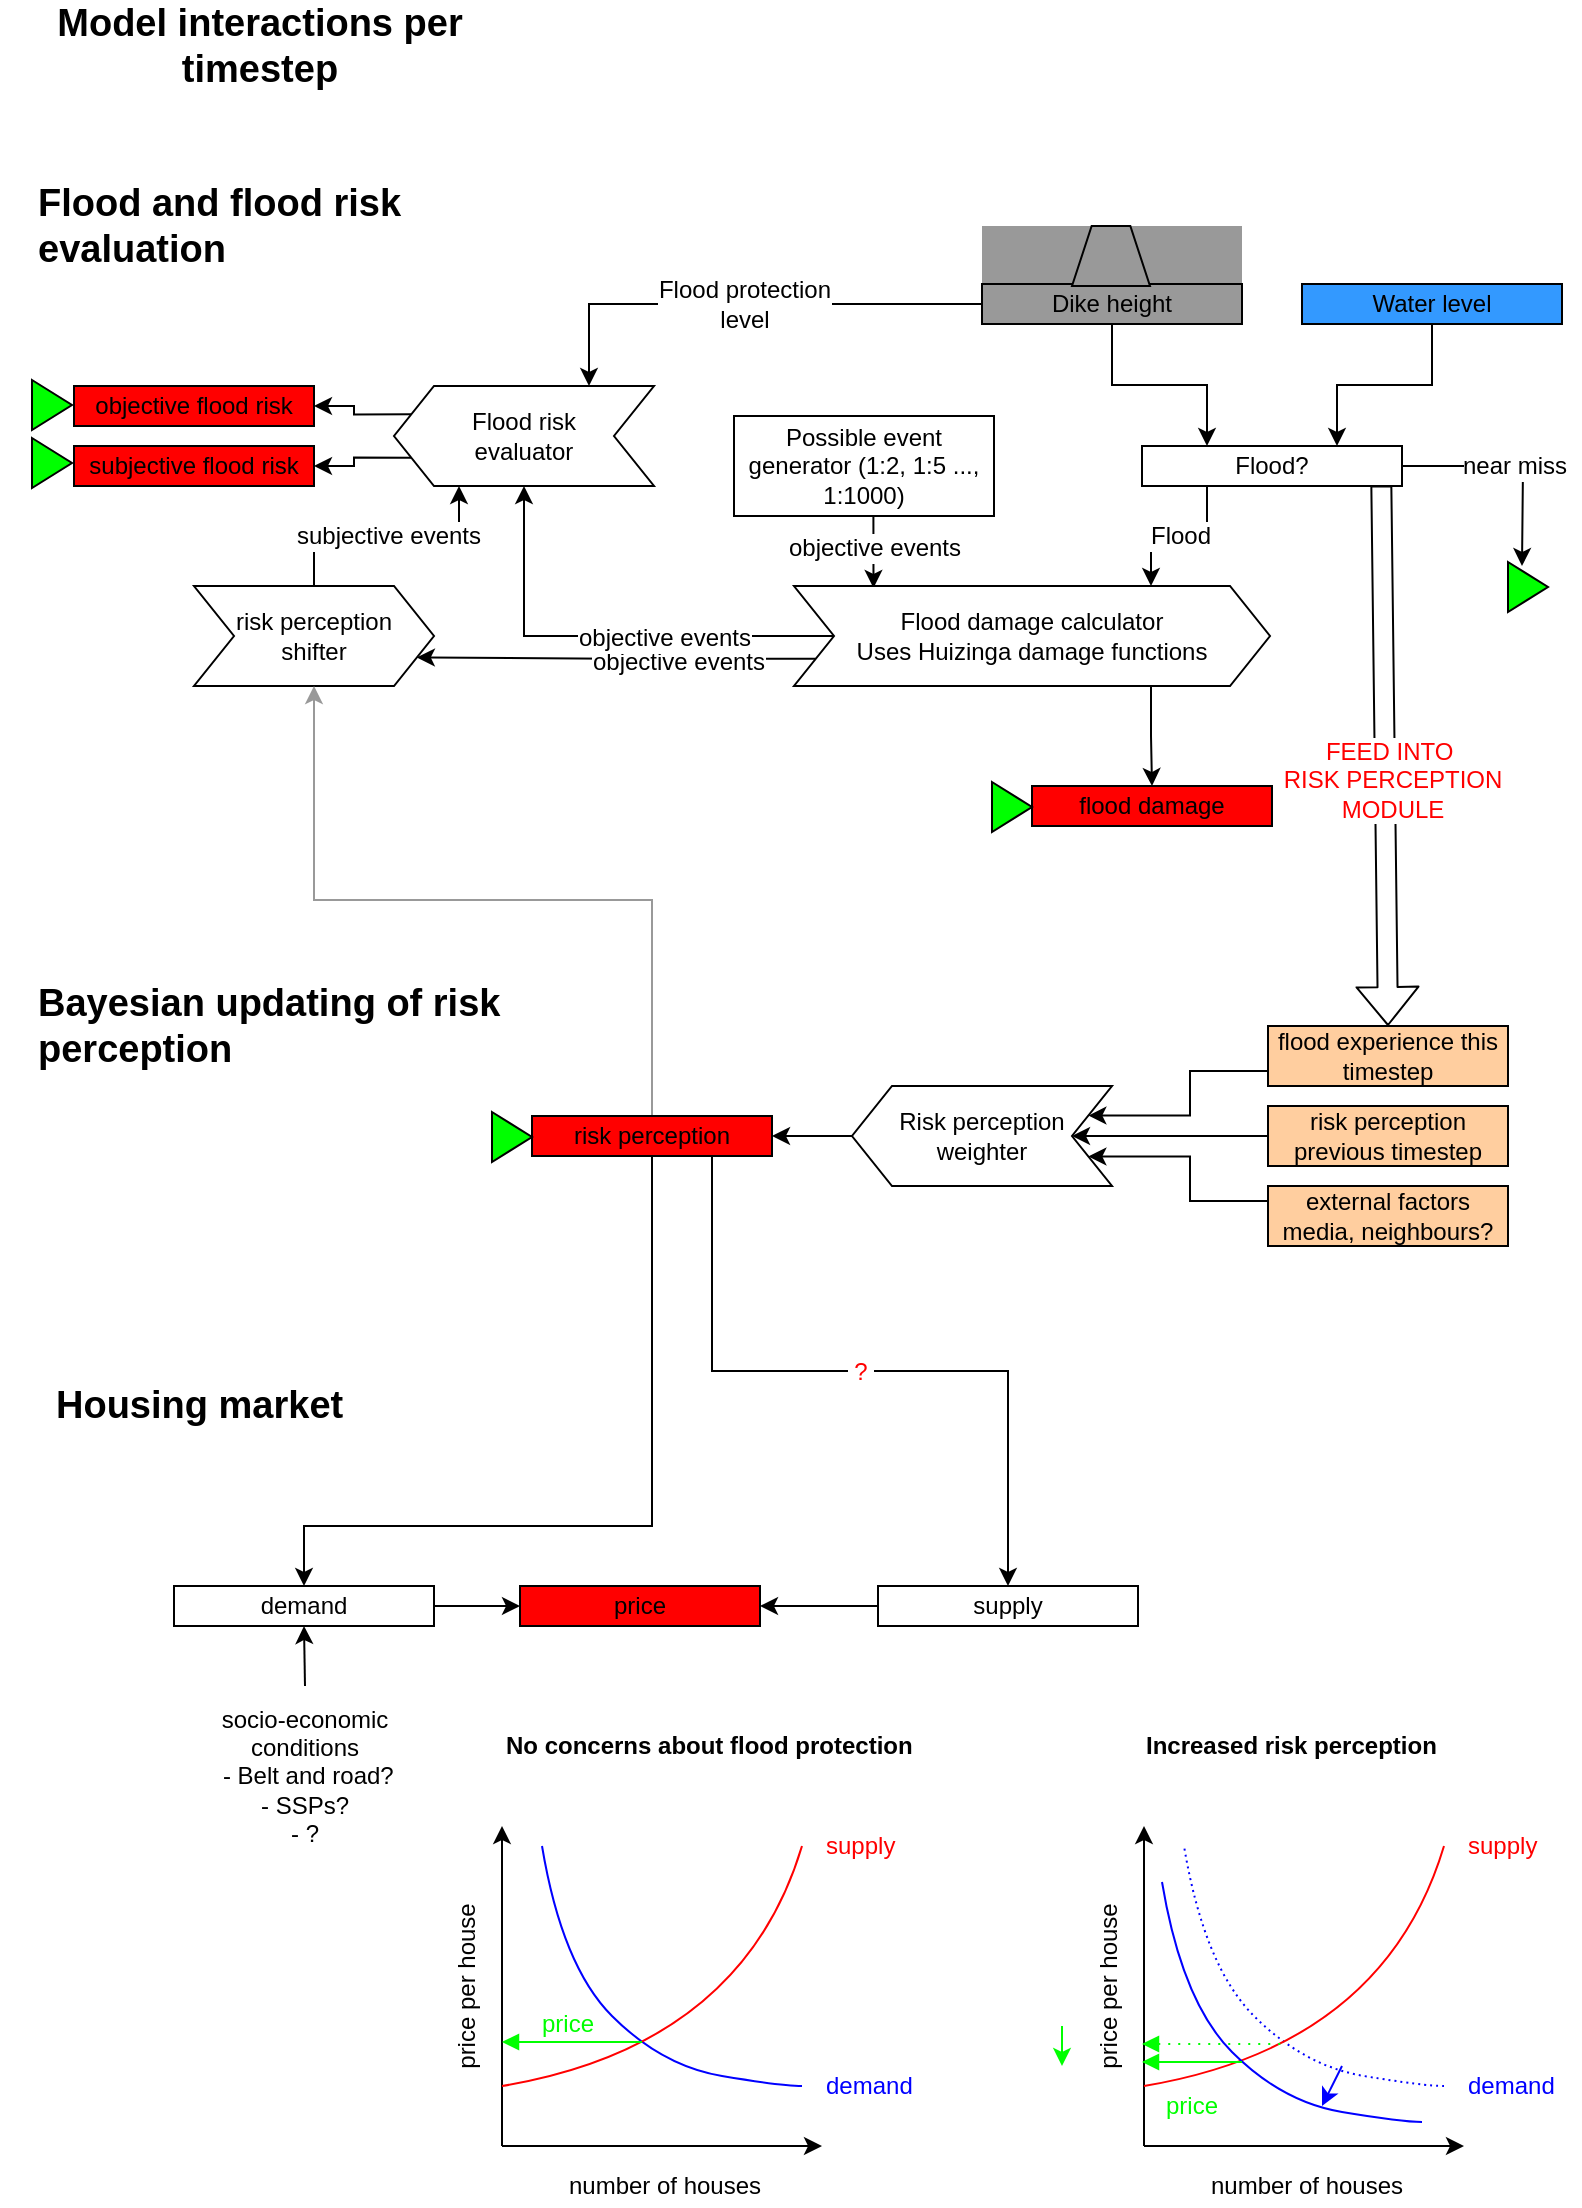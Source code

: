 <mxGraphModel grid="1" gridSize="10" guides="1" tooltips="1" connect="1" arrows="1" fold="1" page="1" pageScale="1" pageWidth="827" pageHeight="1169" background="#ffffff"><root><mxCell id="0"/><mxCell id="1" parent="0"/><mxCell id="78" value="" style="endArrow=classic;html=1;" parent="1" edge="1"><mxGeometry width="50" height="50" relative="1" as="geometry"><mxPoint x="270" y="1090" as="sourcePoint"/><mxPoint x="270" y="930" as="targetPoint"/></mxGeometry></mxCell><mxCell id="79" value="" style="endArrow=classic;html=1;" parent="1" edge="1"><mxGeometry width="50" height="50" relative="1" as="geometry"><mxPoint x="270" y="1090" as="sourcePoint"/><mxPoint x="430" y="1090" as="targetPoint"/></mxGeometry></mxCell><mxCell id="80" value="number of houses" style="text;html=1;strokeColor=none;fillColor=none;align=center;verticalAlign=middle;whiteSpace=wrap;rounded=0;" parent="1" vertex="1"><mxGeometry x="293" y="1100" width="117" height="20" as="geometry"/></mxCell><mxCell id="82" value="price per house" style="text;html=1;strokeColor=none;fillColor=none;align=center;verticalAlign=middle;whiteSpace=wrap;rounded=0;rotation=-90;" parent="1" vertex="1"><mxGeometry x="194" y="1000" width="117" height="20" as="geometry"/></mxCell><mxCell id="84" value="supply" style="text;html=1;strokeColor=none;fillColor=none;align=left;verticalAlign=middle;whiteSpace=wrap;rounded=0;fontColor=#FF0000;" parent="1" vertex="1"><mxGeometry x="430" y="930" width="40" height="20" as="geometry"/></mxCell><mxCell id="86" value="" style="curved=1;endArrow=none;html=1;strokeColor=#0000FF;fontColor=#FF0000;endFill=0;" parent="1" edge="1"><mxGeometry width="50" height="50" relative="1" as="geometry"><mxPoint x="420" y="1060" as="sourcePoint"/><mxPoint x="290" y="940" as="targetPoint"/><Array as="points"><mxPoint x="410" y="1060"/><mxPoint x="350" y="1050"/><mxPoint x="300" y="1000"/></Array></mxGeometry></mxCell><mxCell id="87" value="&lt;font color=&quot;#0000ff&quot;&gt;demand&lt;/font&gt;" style="text;html=1;strokeColor=none;fillColor=none;align=left;verticalAlign=middle;whiteSpace=wrap;rounded=0;fontColor=#FF0000;" parent="1" vertex="1"><mxGeometry x="430" y="1050" width="40" height="20" as="geometry"/></mxCell><mxCell id="89" value="" style="curved=1;endArrow=none;html=1;strokeColor=#FF0000;fontColor=#FF0000;endFill=0;" parent="1" edge="1"><mxGeometry width="50" height="50" relative="1" as="geometry"><mxPoint x="270" y="1060" as="sourcePoint"/><mxPoint x="420" y="940" as="targetPoint"/><Array as="points"><mxPoint x="390" y="1040"/></Array></mxGeometry></mxCell><mxCell id="90" value="" style="endArrow=classic;html=1;" parent="1" edge="1"><mxGeometry width="50" height="50" relative="1" as="geometry"><mxPoint x="591" y="1090" as="sourcePoint"/><mxPoint x="591" y="930" as="targetPoint"/></mxGeometry></mxCell><mxCell id="91" value="" style="endArrow=classic;html=1;" parent="1" edge="1"><mxGeometry width="50" height="50" relative="1" as="geometry"><mxPoint x="591" y="1090" as="sourcePoint"/><mxPoint x="751" y="1090" as="targetPoint"/></mxGeometry></mxCell><mxCell id="92" value="number of houses" style="text;html=1;strokeColor=none;fillColor=none;align=center;verticalAlign=middle;whiteSpace=wrap;rounded=0;" parent="1" vertex="1"><mxGeometry x="614" y="1100" width="117" height="20" as="geometry"/></mxCell><mxCell id="93" value="price per house" style="text;html=1;strokeColor=none;fillColor=none;align=center;verticalAlign=middle;whiteSpace=wrap;rounded=0;rotation=-90;" parent="1" vertex="1"><mxGeometry x="515" y="1000" width="117" height="20" as="geometry"/></mxCell><mxCell id="94" value="supply" style="text;html=1;strokeColor=none;fillColor=none;align=left;verticalAlign=middle;whiteSpace=wrap;rounded=0;fontColor=#FF0000;" parent="1" vertex="1"><mxGeometry x="751" y="930" width="40" height="20" as="geometry"/></mxCell><mxCell id="95" value="" style="curved=1;endArrow=none;html=1;strokeColor=#0000FF;fontColor=#FF0000;endFill=0;dashed=1;dashPattern=1 2;" parent="1" edge="1"><mxGeometry width="50" height="50" relative="1" as="geometry"><mxPoint x="741" y="1060" as="sourcePoint"/><mxPoint x="611" y="940" as="targetPoint"/><Array as="points"><mxPoint x="731" y="1060"/><mxPoint x="671" y="1050"/><mxPoint x="621" y="1000"/></Array></mxGeometry></mxCell><mxCell id="96" value="&lt;font color=&quot;#0000ff&quot;&gt;demand&lt;/font&gt;" style="text;html=1;strokeColor=none;fillColor=none;align=left;verticalAlign=middle;whiteSpace=wrap;rounded=0;fontColor=#FF0000;" parent="1" vertex="1"><mxGeometry x="751" y="1050" width="40" height="20" as="geometry"/></mxCell><mxCell id="97" value="" style="curved=1;endArrow=none;html=1;strokeColor=#FF0000;fontColor=#FF0000;endFill=0;" parent="1" edge="1"><mxGeometry width="50" height="50" relative="1" as="geometry"><mxPoint x="591" y="1060" as="sourcePoint"/><mxPoint x="741" y="940" as="targetPoint"/><Array as="points"><mxPoint x="711" y="1040"/></Array></mxGeometry></mxCell><mxCell id="98" value="" style="endArrow=none;html=1;strokeColor=#00FF00;fontColor=#FF0000;endFill=0;startArrow=block;startFill=1;" parent="1" edge="1"><mxGeometry width="50" height="50" relative="1" as="geometry"><mxPoint x="270" y="1038" as="sourcePoint"/><mxPoint x="340" y="1038" as="targetPoint"/></mxGeometry></mxCell><mxCell id="99" value="price" style="text;html=1;strokeColor=none;fillColor=none;align=left;verticalAlign=middle;whiteSpace=wrap;rounded=0;fontColor=#00FF00;" parent="1" vertex="1"><mxGeometry x="288" y="1019" width="40" height="20" as="geometry"/></mxCell><mxCell id="100" value="" style="curved=1;endArrow=none;html=1;strokeColor=#0000FF;fontColor=#FF0000;endFill=0;" parent="1" edge="1"><mxGeometry width="50" height="50" relative="1" as="geometry"><mxPoint x="730" y="1078" as="sourcePoint"/><mxPoint x="600" y="958" as="targetPoint"/><Array as="points"><mxPoint x="720" y="1078"/><mxPoint x="660" y="1068"/><mxPoint x="610" y="1018"/></Array></mxGeometry></mxCell><mxCell id="101" value="price" style="text;html=1;strokeColor=none;fillColor=none;align=left;verticalAlign=middle;whiteSpace=wrap;rounded=0;fontColor=#00FF00;dashed=1;dashPattern=1 4;" parent="1" vertex="1"><mxGeometry x="600" y="1060" width="40" height="20" as="geometry"/></mxCell><mxCell id="102" value="" style="endArrow=none;html=1;strokeColor=#00FF00;fontColor=#FF0000;endFill=0;startArrow=block;startFill=1;dashed=1;dashPattern=1 4;" parent="1" edge="1"><mxGeometry width="50" height="50" relative="1" as="geometry"><mxPoint x="590" y="1039" as="sourcePoint"/><mxPoint x="660" y="1039" as="targetPoint"/></mxGeometry></mxCell><mxCell id="103" value="" style="endArrow=none;html=1;strokeColor=#00FF00;fontColor=#FF0000;endFill=0;startArrow=block;startFill=1;" parent="1" edge="1"><mxGeometry width="50" height="50" relative="1" as="geometry"><mxPoint x="590" y="1048" as="sourcePoint"/><mxPoint x="640" y="1048" as="targetPoint"/></mxGeometry></mxCell><mxCell id="105" value="" style="endArrow=classic;html=1;strokeColor=#00FF00;fontColor=#00FF00;" parent="1" edge="1"><mxGeometry width="50" height="50" relative="1" as="geometry"><mxPoint x="550" y="1030" as="sourcePoint"/><mxPoint x="550" y="1050" as="targetPoint"/></mxGeometry></mxCell><mxCell id="106" value="" style="endArrow=classic;html=1;strokeColor=#0000FF;fontColor=#00FF00;" parent="1" edge="1"><mxGeometry width="50" height="50" relative="1" as="geometry"><mxPoint x="690" y="1050" as="sourcePoint"/><mxPoint x="680" y="1070" as="targetPoint"/></mxGeometry></mxCell><mxCell id="107" value="&lt;font color=&quot;#000000&quot;&gt;No concerns about flood protection&lt;/font&gt;" style="text;html=1;strokeColor=none;fillColor=none;align=left;verticalAlign=middle;whiteSpace=wrap;rounded=0;dashed=1;dashPattern=1 4;fontColor=#00FF00;fontStyle=1" parent="1" vertex="1"><mxGeometry x="270" y="880" width="219" height="20" as="geometry"/></mxCell><mxCell id="108" value="&lt;font color=&quot;#000000&quot;&gt;Increased risk perception&lt;/font&gt;" style="text;html=1;strokeColor=none;fillColor=none;align=left;verticalAlign=middle;whiteSpace=wrap;rounded=0;dashed=1;dashPattern=1 4;fontColor=#00FF00;fontStyle=1" parent="1" vertex="1"><mxGeometry x="590" y="880" width="219" height="20" as="geometry"/></mxCell><mxCell id="156" value="&lt;font color=&quot;#000000&quot;&gt;Flood&lt;/font&gt;" style="edgeStyle=orthogonalEdgeStyle;rounded=0;html=1;exitX=0.25;exitY=1;entryX=0.75;entryY=0;jettySize=auto;orthogonalLoop=1;fontSize=12;fontColor=#FF0000;" parent="1" source="109" target="121" edge="1"><mxGeometry relative="1" as="geometry"/></mxCell><mxCell id="175" value="&lt;font color=&quot;#000000&quot;&gt;near miss&lt;/font&gt;" style="edgeStyle=orthogonalEdgeStyle;rounded=0;html=1;exitX=1;exitY=0.5;jettySize=auto;orthogonalLoop=1;strokeColor=#000000;fontSize=12;fontColor=#FF0000;" parent="1" source="109" edge="1"><mxGeometry relative="1" as="geometry"><mxPoint x="780" y="300" as="targetPoint"/></mxGeometry></mxCell><mxCell id="109" value="Flood?" style="text;html=1;strokeColor=#000000;fillColor=none;align=center;verticalAlign=middle;whiteSpace=wrap;rounded=0;" parent="1" vertex="1"><mxGeometry x="590" y="240" width="130" height="20" as="geometry"/></mxCell><mxCell id="113" value="" style="group;fillColor=#999999;" parent="1" vertex="1" connectable="0"><mxGeometry x="510" y="130" width="130" height="49" as="geometry"/></mxCell><mxCell id="110" value="Dike height" style="text;html=1;strokeColor=#000000;fillColor=none;align=center;verticalAlign=middle;whiteSpace=wrap;rounded=0;" parent="113" vertex="1"><mxGeometry y="29" width="130" height="20" as="geometry"/></mxCell><mxCell id="111" value="" style="shape=trapezoid;perimeter=trapezoidPerimeter;whiteSpace=wrap;html=1;fontSize=10;align=center;size=0.252;fontColor=#999999;fillColor=#999999;" parent="113" vertex="1"><mxGeometry x="45" width="39" height="30" as="geometry"/></mxCell><mxCell id="114" value="Model interactions per timestep" style="text;html=1;strokeColor=none;fillColor=none;align=center;verticalAlign=middle;whiteSpace=wrap;rounded=0;fontStyle=1;fontSize=19;" parent="1" vertex="1"><mxGeometry x="19" y="30" width="260" height="20" as="geometry"/></mxCell><mxCell id="117" style="edgeStyle=orthogonalEdgeStyle;rounded=0;html=1;exitX=0.5;exitY=1;entryX=0.75;entryY=0;jettySize=auto;orthogonalLoop=1;fontSize=19;" parent="1" source="115" target="109" edge="1"><mxGeometry relative="1" as="geometry"/></mxCell><mxCell id="115" value="Water level" style="text;html=1;strokeColor=#000000;fillColor=#3399FF;align=center;verticalAlign=middle;whiteSpace=wrap;rounded=0;" parent="1" vertex="1"><mxGeometry x="670" y="159" width="130" height="20" as="geometry"/></mxCell><mxCell id="116" style="edgeStyle=orthogonalEdgeStyle;rounded=0;html=1;exitX=0.5;exitY=1;entryX=0.25;entryY=0;jettySize=auto;orthogonalLoop=1;fontSize=19;" parent="1" source="110" target="109" edge="1"><mxGeometry relative="1" as="geometry"/></mxCell><mxCell id="140" value="objective events" style="edgeStyle=orthogonalEdgeStyle;rounded=0;html=1;exitX=0.5;exitY=1;entryX=0.167;entryY=0.02;entryPerimeter=0;jettySize=auto;orthogonalLoop=1;fontSize=12;" parent="1" source="119" target="121" edge="1"><mxGeometry relative="1" as="geometry"/></mxCell><mxCell id="119" value="Possible event generator (1:2, 1:5 ..., 1:1000)" style="text;html=1;strokeColor=#000000;fillColor=none;align=center;verticalAlign=middle;whiteSpace=wrap;rounded=0;" parent="1" vertex="1"><mxGeometry x="386" y="225" width="130" height="50" as="geometry"/></mxCell><mxCell id="142" style="edgeStyle=orthogonalEdgeStyle;rounded=0;html=1;exitX=0;exitY=0.75;entryX=1;entryY=0.75;jettySize=auto;orthogonalLoop=1;fontSize=12;" parent="1" source="121" target="128" edge="1"><mxGeometry relative="1" as="geometry"/></mxCell><mxCell id="143" value="objective events" style="text;html=1;resizable=0;points=[];align=center;verticalAlign=middle;labelBackgroundColor=#ffffff;fontSize=12;" parent="142" vertex="1" connectable="0"><mxGeometry x="-0.305" y="1" relative="1" as="geometry"><mxPoint as="offset"/></mxGeometry></mxCell><mxCell id="144" style="edgeStyle=orthogonalEdgeStyle;rounded=0;html=1;exitX=0;exitY=0.5;entryX=0.5;entryY=1;jettySize=auto;orthogonalLoop=1;fontSize=12;" parent="1" source="121" target="123" edge="1"><mxGeometry relative="1" as="geometry"/></mxCell><mxCell id="145" value="objective events" style="text;html=1;resizable=0;points=[];align=center;verticalAlign=middle;labelBackgroundColor=#ffffff;fontSize=12;" parent="144" vertex="1" connectable="0"><mxGeometry x="-0.259" y="1" relative="1" as="geometry"><mxPoint as="offset"/></mxGeometry></mxCell><mxCell id="149" style="edgeStyle=orthogonalEdgeStyle;rounded=0;html=1;exitX=0.75;exitY=1;entryX=0.5;entryY=0;jettySize=auto;orthogonalLoop=1;fontSize=12;fontColor=#FF0000;" parent="1" source="121" target="147" edge="1"><mxGeometry relative="1" as="geometry"/></mxCell><mxCell id="121" value="Flood damage calculator&lt;div&gt;Uses Huizinga damage functions&lt;/div&gt;" style="shape=step;perimeter=stepPerimeter;whiteSpace=wrap;html=1;fixedSize=1;fontSize=12;" parent="1" vertex="1"><mxGeometry x="416" y="310" width="238" height="50" as="geometry"/></mxCell><mxCell id="138" style="edgeStyle=orthogonalEdgeStyle;rounded=0;html=1;exitX=0;exitY=0.25;entryX=1;entryY=0.5;jettySize=auto;orthogonalLoop=1;fontSize=12;" parent="1" source="123" target="134" edge="1"><mxGeometry relative="1" as="geometry"/></mxCell><mxCell id="139" style="edgeStyle=orthogonalEdgeStyle;rounded=0;html=1;exitX=0;exitY=0.75;entryX=1;entryY=0.5;jettySize=auto;orthogonalLoop=1;fontSize=12;" parent="1" source="123" target="135" edge="1"><mxGeometry relative="1" as="geometry"/></mxCell><mxCell id="123" value="Flood risk&lt;div&gt;evaluator&lt;/div&gt;" style="shape=step;perimeter=stepPerimeter;whiteSpace=wrap;html=1;fixedSize=1;fontSize=12;flipH=1;" parent="1" vertex="1"><mxGeometry x="216" y="210" width="130" height="50" as="geometry"/></mxCell><mxCell id="137" value="subjective events" style="edgeStyle=orthogonalEdgeStyle;rounded=0;html=1;exitX=0.5;exitY=0;entryX=0.25;entryY=1;jettySize=auto;orthogonalLoop=1;fontSize=12;" parent="1" source="128" target="123" edge="1"><mxGeometry relative="1" as="geometry"/></mxCell><mxCell id="128" value="risk perception&lt;div&gt;shifter&lt;/div&gt;" style="shape=step;perimeter=stepPerimeter;whiteSpace=wrap;html=1;fixedSize=1;fontSize=12;" parent="1" vertex="1"><mxGeometry x="116" y="310" width="120" height="50" as="geometry"/></mxCell><mxCell id="131" value="Flood protection&lt;div&gt;level&lt;/div&gt;" style="edgeStyle=orthogonalEdgeStyle;rounded=0;html=1;exitX=0;exitY=0.5;entryX=0.75;entryY=0;jettySize=auto;orthogonalLoop=1;fontSize=12;" parent="1" source="110" target="123" edge="1"><mxGeometry relative="1" as="geometry"/></mxCell><mxCell id="134" value="objective flood risk" style="rounded=0;whiteSpace=wrap;html=1;fontSize=12;fillColor=#FF0000;" parent="1" vertex="1"><mxGeometry x="56" y="210" width="120" height="20" as="geometry"/></mxCell><mxCell id="135" value="subjective flood risk" style="rounded=0;whiteSpace=wrap;html=1;fontSize=12;fillColor=#FF0000;" parent="1" vertex="1"><mxGeometry x="56" y="240" width="120" height="20" as="geometry"/></mxCell><mxCell id="146" value="Flood and flood risk evaluation" style="text;html=1;strokeColor=none;fillColor=none;align=left;verticalAlign=middle;whiteSpace=wrap;rounded=0;fontStyle=1;fontSize=19;" parent="1" vertex="1"><mxGeometry x="36" y="120" width="260" height="20" as="geometry"/></mxCell><mxCell id="147" value="flood damage" style="rounded=0;whiteSpace=wrap;html=1;fontSize=12;fillColor=#FF0000;" parent="1" vertex="1"><mxGeometry x="535" y="410" width="120" height="20" as="geometry"/></mxCell><mxCell id="152" value="" style="shape=flexArrow;endArrow=classic;html=1;fillColor=#ffffff;fontSize=12;fontColor=#FF0000;exitX=0.898;exitY=1.203;exitPerimeter=0;entryX=0.5;entryY=0;" parent="1" target="159" edge="1"><mxGeometry width="50" height="50" relative="1" as="geometry"><mxPoint x="709.667" y="259.667" as="sourcePoint"/><mxPoint x="710" y="490" as="targetPoint"/></mxGeometry></mxCell><mxCell id="153" value="FEED INTO&amp;nbsp;&lt;div&gt;RISK PERCEPTION&lt;/div&gt;&lt;div&gt;MODULE&lt;/div&gt;" style="text;html=1;resizable=0;points=[];align=center;verticalAlign=middle;labelBackgroundColor=#ffffff;fontSize=12;fontColor=#FF0000;" parent="152" vertex="1" connectable="0"><mxGeometry x="0.386" relative="1" as="geometry"><mxPoint x="3" y="-40" as="offset"/></mxGeometry></mxCell><mxCell id="155" value="Bayesian updating of risk perception" style="text;html=1;strokeColor=none;fillColor=none;align=left;verticalAlign=middle;whiteSpace=wrap;rounded=0;fontStyle=1;fontSize=19;" parent="1" vertex="1"><mxGeometry x="36" y="520" width="260" height="20" as="geometry"/></mxCell><mxCell id="167" style="edgeStyle=orthogonalEdgeStyle;rounded=0;html=1;exitX=0;exitY=0.5;entryX=1;entryY=0.5;jettySize=auto;orthogonalLoop=1;strokeColor=#000000;fontSize=12;fontColor=#FF0000;" parent="1" source="157" target="166" edge="1"><mxGeometry relative="1" as="geometry"/></mxCell><mxCell id="157" value="Risk perception&lt;div&gt;weighter&lt;/div&gt;" style="shape=step;perimeter=stepPerimeter;whiteSpace=wrap;html=1;fixedSize=1;fontSize=12;flipH=1;" parent="1" vertex="1"><mxGeometry x="445" y="560" width="130" height="50" as="geometry"/></mxCell><mxCell id="162" style="edgeStyle=orthogonalEdgeStyle;rounded=0;html=1;exitX=0;exitY=0.5;entryX=1;entryY=0.5;jettySize=auto;orthogonalLoop=1;fontSize=12;fontColor=#FF0000;" parent="1" source="158" target="157" edge="1"><mxGeometry relative="1" as="geometry"/></mxCell><mxCell id="158" value="risk perception previous timestep" style="rounded=0;whiteSpace=wrap;html=1;fontSize=12;fillColor=#FFCE9F;" parent="1" vertex="1"><mxGeometry x="653" y="570" width="120" height="30" as="geometry"/></mxCell><mxCell id="164" style="edgeStyle=orthogonalEdgeStyle;rounded=0;html=1;exitX=0;exitY=0.75;entryX=1;entryY=0.25;jettySize=auto;orthogonalLoop=1;fontSize=12;fontColor=#FF0000;" parent="1" source="159" target="157" edge="1"><mxGeometry relative="1" as="geometry"/></mxCell><mxCell id="159" value="flood experience this timestep" style="rounded=0;whiteSpace=wrap;html=1;fontSize=12;fillColor=#FFCE9F;" parent="1" vertex="1"><mxGeometry x="653" y="530" width="120" height="30" as="geometry"/></mxCell><mxCell id="163" style="edgeStyle=orthogonalEdgeStyle;rounded=0;html=1;exitX=0;exitY=0.25;entryX=1;entryY=0.75;jettySize=auto;orthogonalLoop=1;fontSize=12;fontColor=#FF0000;" parent="1" source="160" target="157" edge="1"><mxGeometry relative="1" as="geometry"><Array as="points"><mxPoint x="614" y="618"/><mxPoint x="614" y="595"/></Array></mxGeometry></mxCell><mxCell id="160" value="external factors&lt;div&gt;media, neighbours?&lt;/div&gt;" style="rounded=0;whiteSpace=wrap;html=1;fontSize=12;fillColor=#FFCE9F;" parent="1" vertex="1"><mxGeometry x="653" y="610" width="120" height="30" as="geometry"/></mxCell><mxCell id="168" style="edgeStyle=orthogonalEdgeStyle;rounded=0;html=1;exitX=0.5;exitY=0;entryX=0.5;entryY=1;jettySize=auto;orthogonalLoop=1;strokeColor=#999999;fontSize=12;fontColor=#FF0000;" parent="1" source="166" target="128" edge="1"><mxGeometry relative="1" as="geometry"><Array as="points"><mxPoint x="345" y="467"/><mxPoint x="176" y="467"/></Array></mxGeometry></mxCell><mxCell id="187" style="edgeStyle=orthogonalEdgeStyle;rounded=0;html=1;exitX=0.5;exitY=1;entryX=0.5;entryY=0;jettySize=auto;orthogonalLoop=1;strokeColor=#000000;fontSize=12;fontColor=#FF0000;" parent="1" source="166" target="184" edge="1"><mxGeometry relative="1" as="geometry"><Array as="points"><mxPoint x="345" y="780"/><mxPoint x="171" y="780"/></Array></mxGeometry></mxCell><mxCell id="193" value="&amp;nbsp;?&amp;nbsp;" style="edgeStyle=orthogonalEdgeStyle;rounded=0;html=1;exitX=0.75;exitY=1;entryX=0.5;entryY=0;jettySize=auto;orthogonalLoop=1;strokeColor=#000000;fontSize=12;fontColor=#FF0000;" parent="1" source="166" target="183" edge="1"><mxGeometry relative="1" as="geometry"/></mxCell><mxCell id="166" value="risk perception" style="rounded=0;whiteSpace=wrap;html=1;fontSize=12;fillColor=#FF0000;" parent="1" vertex="1"><mxGeometry x="285" y="575" width="120" height="20" as="geometry"/></mxCell><mxCell id="170" value="" style="triangle;whiteSpace=wrap;html=1;strokeColor=#000000;fillColor=#00FF00;fontSize=12;fontColor=#FF0000;" parent="1" vertex="1"><mxGeometry x="35" y="207" width="20" height="25" as="geometry"/></mxCell><mxCell id="172" value="" style="triangle;whiteSpace=wrap;html=1;strokeColor=#000000;fillColor=#00FF00;fontSize=12;fontColor=#FF0000;" parent="1" vertex="1"><mxGeometry x="35" y="236" width="20" height="25" as="geometry"/></mxCell><mxCell id="174" value="" style="triangle;whiteSpace=wrap;html=1;strokeColor=#000000;fillColor=#00FF00;fontSize=12;fontColor=#FF0000;" parent="1" vertex="1"><mxGeometry x="515" y="408" width="20" height="25" as="geometry"/></mxCell><mxCell id="176" value="" style="triangle;whiteSpace=wrap;html=1;strokeColor=#000000;fillColor=#00FF00;fontSize=12;fontColor=#FF0000;" parent="1" vertex="1"><mxGeometry x="773" y="298" width="20" height="25" as="geometry"/></mxCell><mxCell id="178" value="Housing market" style="text;html=1;strokeColor=none;fillColor=none;align=left;verticalAlign=middle;whiteSpace=wrap;rounded=0;fontStyle=1;fontSize=19;" parent="1" vertex="1"><mxGeometry x="45" y="710" width="260" height="20" as="geometry"/></mxCell><mxCell id="179" value="" style="triangle;whiteSpace=wrap;html=1;strokeColor=#000000;fillColor=#00FF00;fontSize=12;fontColor=#FF0000;" parent="1" vertex="1"><mxGeometry x="265" y="573" width="20" height="25" as="geometry"/></mxCell><mxCell id="182" value="price" style="rounded=0;whiteSpace=wrap;html=1;fontSize=12;fillColor=#FF0000;" parent="1" vertex="1"><mxGeometry x="279" y="810" width="120" height="20" as="geometry"/></mxCell><mxCell id="185" style="edgeStyle=orthogonalEdgeStyle;rounded=0;html=1;exitX=0;exitY=0.5;entryX=1;entryY=0.5;jettySize=auto;orthogonalLoop=1;strokeColor=#000000;fontSize=12;fontColor=#FF0000;" parent="1" source="183" target="182" edge="1"><mxGeometry relative="1" as="geometry"/></mxCell><mxCell id="183" value="supply" style="text;html=1;strokeColor=#000000;fillColor=none;align=center;verticalAlign=middle;whiteSpace=wrap;rounded=0;" parent="1" vertex="1"><mxGeometry x="458" y="810" width="130" height="20" as="geometry"/></mxCell><mxCell id="186" style="edgeStyle=orthogonalEdgeStyle;rounded=0;html=1;exitX=1;exitY=0.5;entryX=0;entryY=0.5;jettySize=auto;orthogonalLoop=1;strokeColor=#000000;fontSize=12;fontColor=#FF0000;" parent="1" source="184" target="182" edge="1"><mxGeometry relative="1" as="geometry"/></mxCell><mxCell id="184" value="demand" style="text;html=1;strokeColor=#000000;fillColor=none;align=center;verticalAlign=middle;whiteSpace=wrap;rounded=0;" parent="1" vertex="1"><mxGeometry x="106" y="810" width="130" height="20" as="geometry"/></mxCell><mxCell id="192" style="edgeStyle=orthogonalEdgeStyle;rounded=0;html=1;exitX=0.5;exitY=0;entryX=0.5;entryY=1;jettySize=auto;orthogonalLoop=1;strokeColor=#000000;fontSize=12;fontColor=#FF0000;" parent="1" source="188" target="184" edge="1"><mxGeometry relative="1" as="geometry"/></mxCell><mxCell id="188" value="&lt;font color=&quot;#000000&quot;&gt;socio-economic conditions&lt;/font&gt;&lt;div&gt;&lt;font color=&quot;#000000&quot;&gt;&amp;nbsp;- Belt and road?&lt;/font&gt;&lt;/div&gt;&lt;div&gt;&lt;font color=&quot;#000000&quot;&gt;- SSPs?&lt;/font&gt;&lt;/div&gt;&lt;div&gt;&lt;font color=&quot;#000000&quot;&gt;- ?&lt;/font&gt;&lt;/div&gt;" style="text;html=1;strokeColor=none;fillColor=none;align=center;verticalAlign=middle;whiteSpace=wrap;rounded=0;fontSize=12;fontColor=#FF0000;" parent="1" vertex="1"><mxGeometry x="116" y="860" width="111" height="90" as="geometry"/></mxCell></root></mxGraphModel>